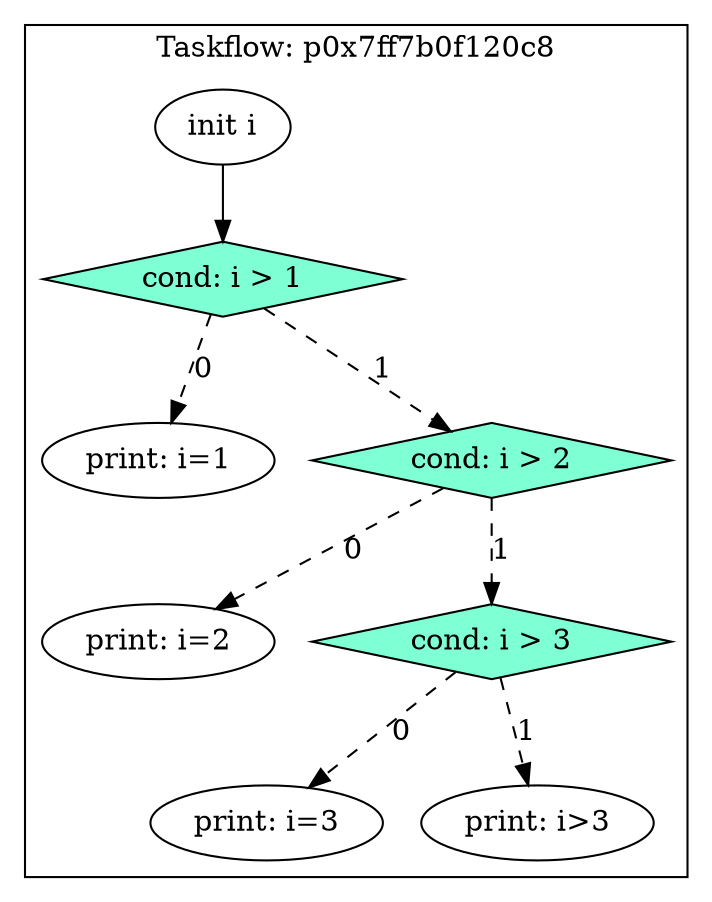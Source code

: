 digraph Taskflow {
subgraph cluster_p0x7ff7b0f12128 {
label="Taskflow: p0x7ff7b0f120c8";
p0x7fcf65065d10[label="init i" ];
p0x7fcf65065d10 -> p0x7fcf65065e20;
p0x7fcf65065e20[label="cond: i > 1" shape=diamond color=black fillcolor=aquamarine style=filled];
p0x7fcf65065e20 -> p0x7fcf65065c00 [style=dashed label="0"];
p0x7fcf65065e20 -> p0x7fcf650659e0 [style=dashed label="1"];
p0x7fcf650659e0[label="cond: i > 2" shape=diamond color=black fillcolor=aquamarine style=filled];
p0x7fcf650659e0 -> p0x7fcf650658d0 [style=dashed label="0"];
p0x7fcf650659e0 -> p0x7fcf65065af0 [style=dashed label="1"];
p0x7fcf65065af0[label="cond: i > 3" shape=diamond color=black fillcolor=aquamarine style=filled];
p0x7fcf65065af0 -> p0x7fcf650657c0 [style=dashed label="0"];
p0x7fcf65065af0 -> p0x7fcf650656b0 [style=dashed label="1"];
p0x7fcf65065c00[label="print: i=1" ];
p0x7fcf650658d0[label="print: i=2" ];
p0x7fcf650657c0[label="print: i=3" ];
p0x7fcf650656b0[label="print: i>3" ];
}
}
